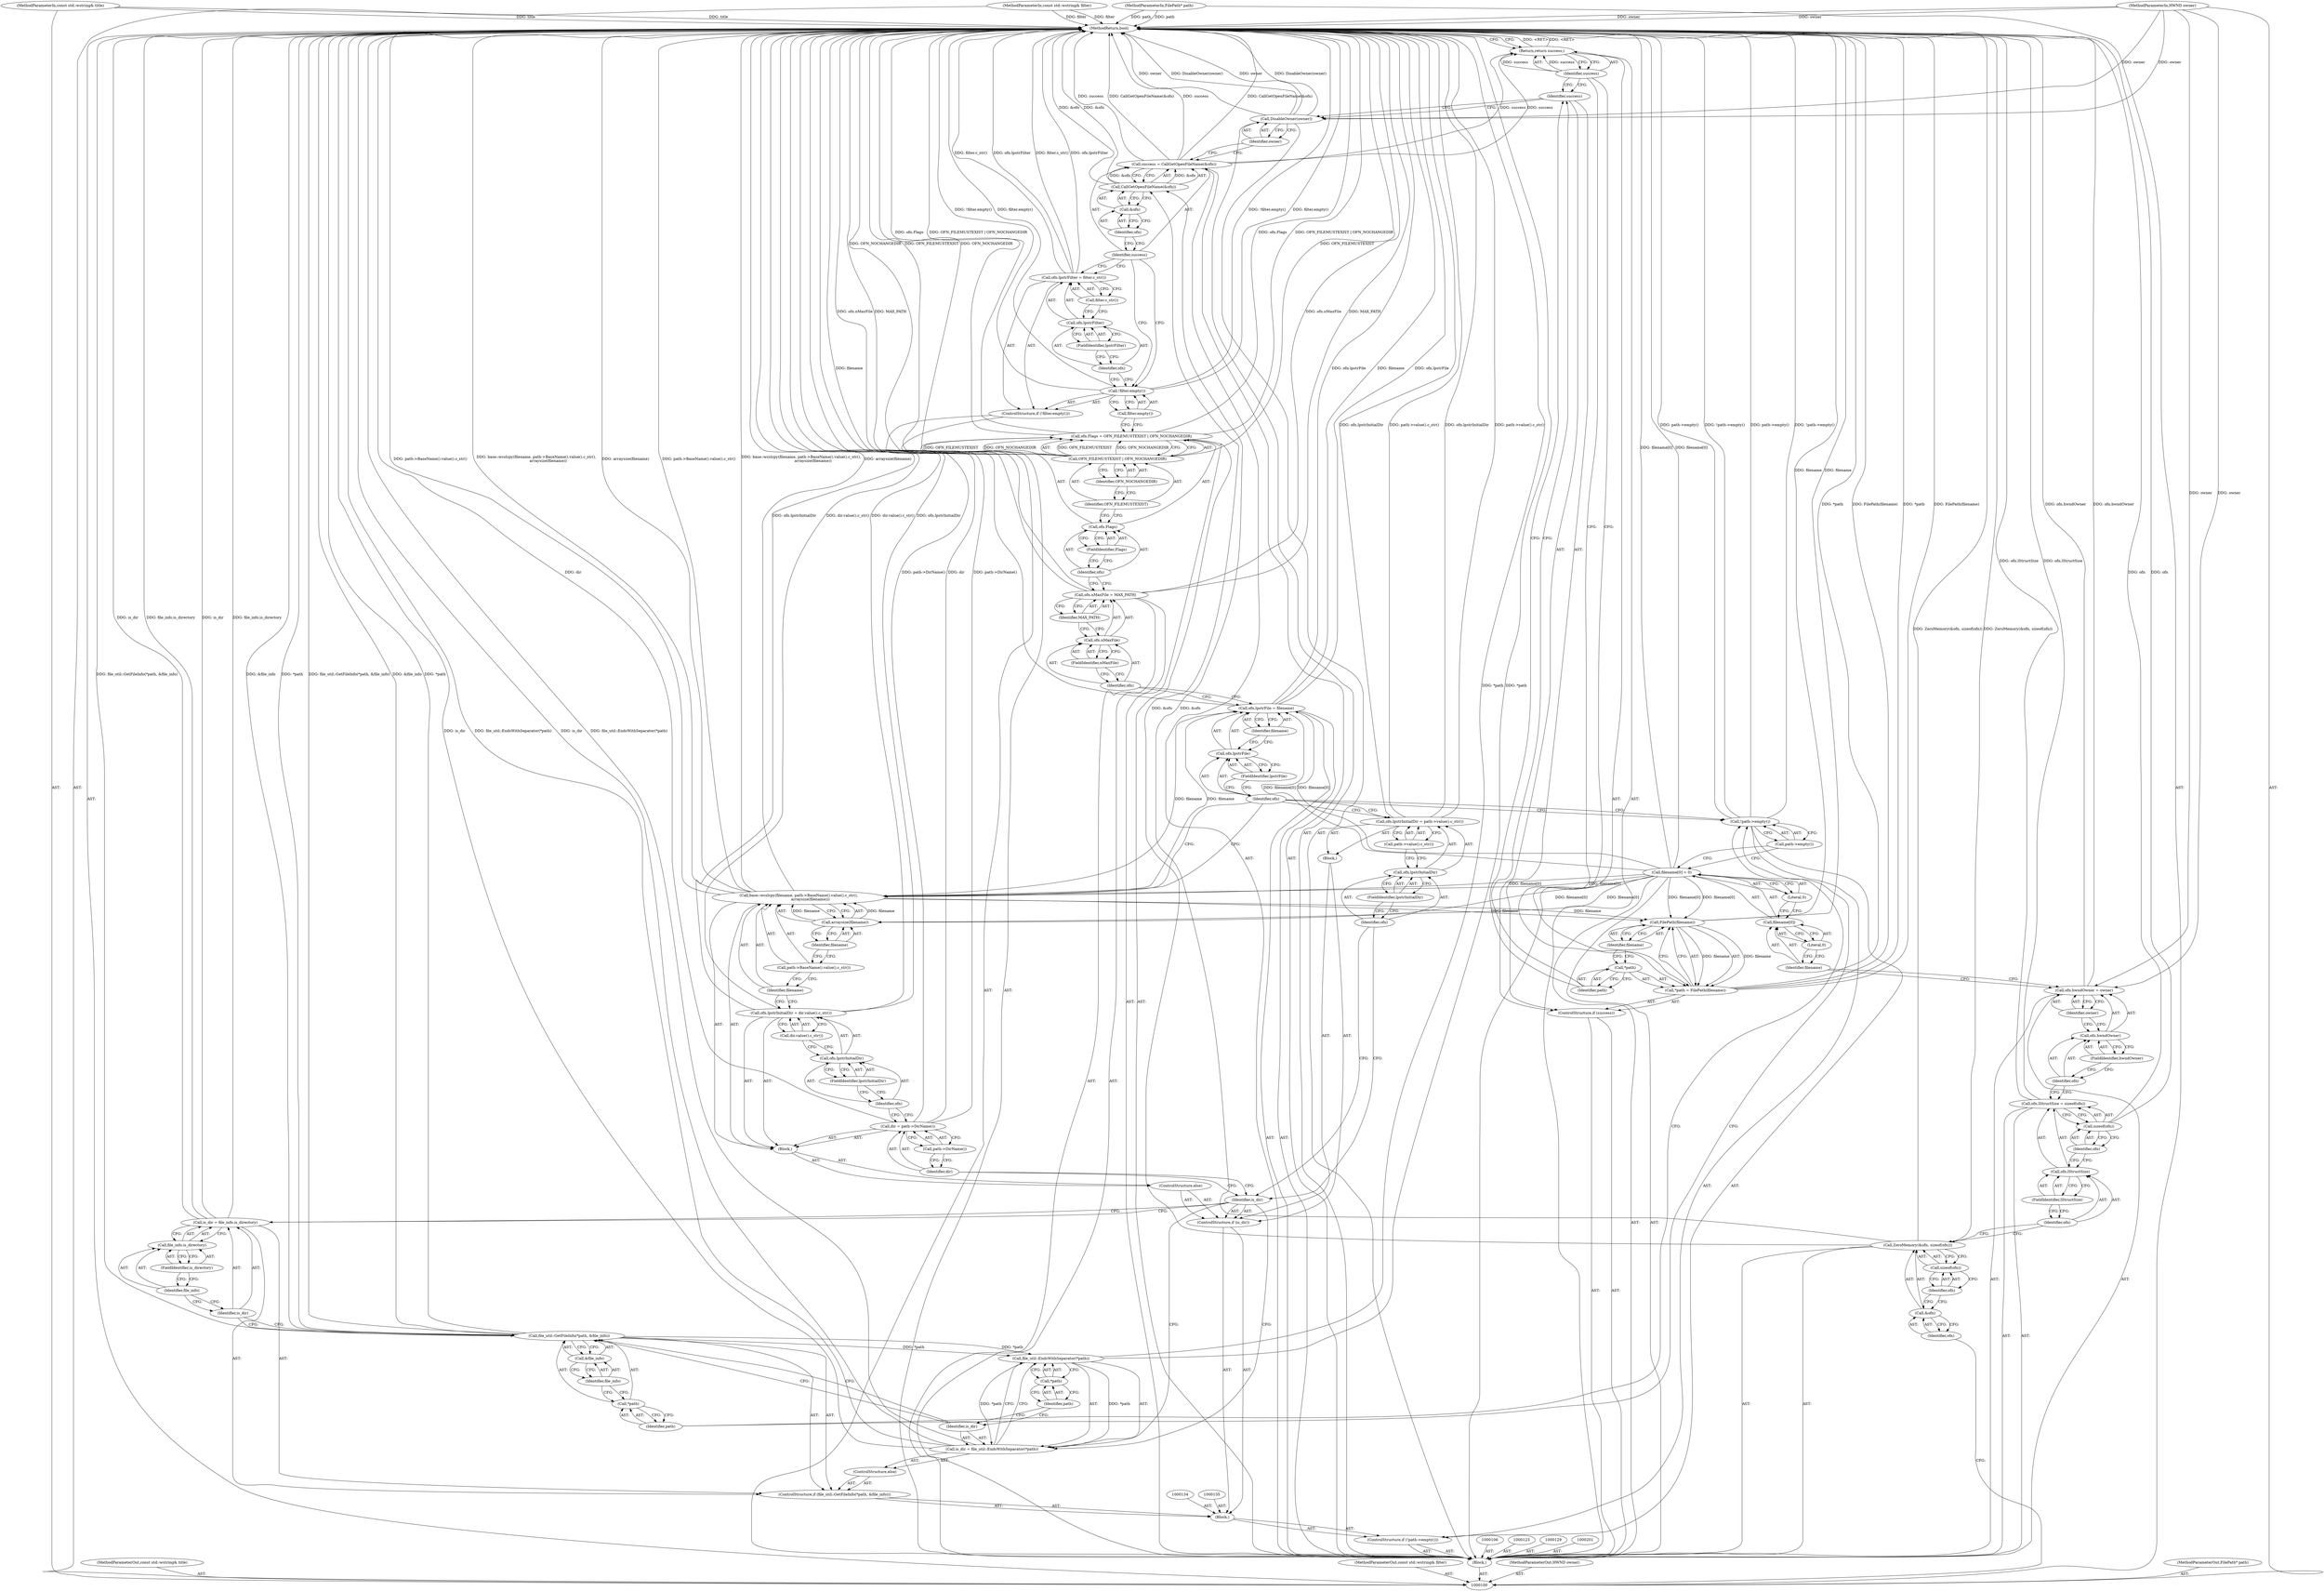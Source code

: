 digraph "0_Chrome_eb7971fdb0c3b76bacfb77c1ecc76459ef481f17" {
"1000218" [label="(MethodReturn,bool)"];
"1000127" [label="(Literal,0)"];
"1000128" [label="(Literal,0)"];
"1000124" [label="(Call,filename[0] = 0)"];
"1000125" [label="(Call,filename[0])"];
"1000126" [label="(Identifier,filename)"];
"1000130" [label="(ControlStructure,if (!path->empty()))"];
"1000131" [label="(Call,!path->empty())"];
"1000132" [label="(Call,path->empty())"];
"1000133" [label="(Block,)"];
"1000138" [label="(Call,*path)"];
"1000139" [label="(Identifier,path)"];
"1000140" [label="(Call,&file_info)"];
"1000141" [label="(Identifier,file_info)"];
"1000136" [label="(ControlStructure,if (file_util::GetFileInfo(*path, &file_info)))"];
"1000137" [label="(Call,file_util::GetFileInfo(*path, &file_info))"];
"1000144" [label="(Call,file_info.is_directory)"];
"1000145" [label="(Identifier,file_info)"];
"1000146" [label="(FieldIdentifier,is_directory)"];
"1000142" [label="(Call,is_dir = file_info.is_directory)"];
"1000143" [label="(Identifier,is_dir)"];
"1000147" [label="(ControlStructure,else)"];
"1000101" [label="(MethodParameterIn,const std::wstring& title)"];
"1000324" [label="(MethodParameterOut,const std::wstring& title)"];
"1000150" [label="(Call,file_util::EndsWithSeparator(*path))"];
"1000151" [label="(Call,*path)"];
"1000152" [label="(Identifier,path)"];
"1000148" [label="(Call,is_dir = file_util::EndsWithSeparator(*path))"];
"1000149" [label="(Identifier,is_dir)"];
"1000155" [label="(Block,)"];
"1000153" [label="(ControlStructure,if (is_dir))"];
"1000154" [label="(Identifier,is_dir)"];
"1000159" [label="(FieldIdentifier,lpstrInitialDir)"];
"1000160" [label="(Call,path->value().c_str())"];
"1000156" [label="(Call,ofn.lpstrInitialDir = path->value().c_str())"];
"1000157" [label="(Call,ofn.lpstrInitialDir)"];
"1000158" [label="(Identifier,ofn)"];
"1000162" [label="(Block,)"];
"1000161" [label="(ControlStructure,else)"];
"1000165" [label="(Call,path->DirName())"];
"1000163" [label="(Call,dir = path->DirName())"];
"1000164" [label="(Identifier,dir)"];
"1000169" [label="(FieldIdentifier,lpstrInitialDir)"];
"1000170" [label="(Call,dir.value().c_str())"];
"1000166" [label="(Call,ofn.lpstrInitialDir = dir.value().c_str())"];
"1000167" [label="(Call,ofn.lpstrInitialDir)"];
"1000168" [label="(Identifier,ofn)"];
"1000172" [label="(Identifier,filename)"];
"1000173" [label="(Call,path->BaseName().value().c_str())"];
"1000171" [label="(Call,base::wcslcpy(filename, path->BaseName().value().c_str(),\n                    arraysize(filename)))"];
"1000174" [label="(Call,arraysize(filename))"];
"1000175" [label="(Identifier,filename)"];
"1000102" [label="(MethodParameterIn,const std::wstring& filter)"];
"1000325" [label="(MethodParameterOut,const std::wstring& filter)"];
"1000180" [label="(Identifier,filename)"];
"1000176" [label="(Call,ofn.lpstrFile = filename)"];
"1000177" [label="(Call,ofn.lpstrFile)"];
"1000178" [label="(Identifier,ofn)"];
"1000179" [label="(FieldIdentifier,lpstrFile)"];
"1000185" [label="(Identifier,MAX_PATH)"];
"1000181" [label="(Call,ofn.nMaxFile = MAX_PATH)"];
"1000182" [label="(Call,ofn.nMaxFile)"];
"1000183" [label="(Identifier,ofn)"];
"1000184" [label="(FieldIdentifier,nMaxFile)"];
"1000190" [label="(Call,OFN_FILEMUSTEXIST | OFN_NOCHANGEDIR)"];
"1000191" [label="(Identifier,OFN_FILEMUSTEXIST)"];
"1000186" [label="(Call,ofn.Flags = OFN_FILEMUSTEXIST | OFN_NOCHANGEDIR)"];
"1000187" [label="(Call,ofn.Flags)"];
"1000188" [label="(Identifier,ofn)"];
"1000192" [label="(Identifier,OFN_NOCHANGEDIR)"];
"1000189" [label="(FieldIdentifier,Flags)"];
"1000193" [label="(ControlStructure,if (!filter.empty()))"];
"1000194" [label="(Call,!filter.empty())"];
"1000195" [label="(Call,filter.empty())"];
"1000200" [label="(Call,filter.c_str())"];
"1000196" [label="(Call,ofn.lpstrFilter = filter.c_str())"];
"1000197" [label="(Call,ofn.lpstrFilter)"];
"1000198" [label="(Identifier,ofn)"];
"1000199" [label="(FieldIdentifier,lpstrFilter)"];
"1000204" [label="(Call,CallGetOpenFileName(&ofn))"];
"1000205" [label="(Call,&ofn)"];
"1000206" [label="(Identifier,ofn)"];
"1000202" [label="(Call,success = CallGetOpenFileName(&ofn))"];
"1000203" [label="(Identifier,success)"];
"1000208" [label="(Identifier,owner)"];
"1000207" [label="(Call,DisableOwner(owner))"];
"1000103" [label="(MethodParameterIn,HWND owner)"];
"1000326" [label="(MethodParameterOut,HWND owner)"];
"1000209" [label="(ControlStructure,if (success))"];
"1000210" [label="(Identifier,success)"];
"1000214" [label="(Call,FilePath(filename))"];
"1000215" [label="(Identifier,filename)"];
"1000211" [label="(Call,*path = FilePath(filename))"];
"1000212" [label="(Call,*path)"];
"1000213" [label="(Identifier,path)"];
"1000216" [label="(Return,return success;)"];
"1000217" [label="(Identifier,success)"];
"1000105" [label="(Block,)"];
"1000104" [label="(MethodParameterIn,FilePath* path)"];
"1000327" [label="(MethodParameterOut,FilePath* path)"];
"1000108" [label="(Call,&ofn)"];
"1000109" [label="(Identifier,ofn)"];
"1000110" [label="(Call,sizeof(ofn))"];
"1000107" [label="(Call,ZeroMemory(&ofn, sizeof(ofn)))"];
"1000111" [label="(Identifier,ofn)"];
"1000112" [label="(Call,ofn.lStructSize = sizeof(ofn))"];
"1000113" [label="(Call,ofn.lStructSize)"];
"1000114" [label="(Identifier,ofn)"];
"1000116" [label="(Call,sizeof(ofn))"];
"1000117" [label="(Identifier,ofn)"];
"1000115" [label="(FieldIdentifier,lStructSize)"];
"1000122" [label="(Identifier,owner)"];
"1000118" [label="(Call,ofn.hwndOwner = owner)"];
"1000119" [label="(Call,ofn.hwndOwner)"];
"1000120" [label="(Identifier,ofn)"];
"1000121" [label="(FieldIdentifier,hwndOwner)"];
"1000218" -> "1000100"  [label="AST: "];
"1000218" -> "1000216"  [label="CFG: "];
"1000181" -> "1000218"  [label="DDG: MAX_PATH"];
"1000181" -> "1000218"  [label="DDG: ofn.nMaxFile"];
"1000186" -> "1000218"  [label="DDG: OFN_FILEMUSTEXIST | OFN_NOCHANGEDIR"];
"1000186" -> "1000218"  [label="DDG: ofn.Flags"];
"1000104" -> "1000218"  [label="DDG: path"];
"1000131" -> "1000218"  [label="DDG: path->empty()"];
"1000131" -> "1000218"  [label="DDG: !path->empty()"];
"1000207" -> "1000218"  [label="DDG: DisableOwner(owner)"];
"1000207" -> "1000218"  [label="DDG: owner"];
"1000211" -> "1000218"  [label="DDG: *path"];
"1000211" -> "1000218"  [label="DDG: FilePath(filename)"];
"1000196" -> "1000218"  [label="DDG: ofn.lpstrFilter"];
"1000196" -> "1000218"  [label="DDG: filter.c_str()"];
"1000116" -> "1000218"  [label="DDG: ofn"];
"1000163" -> "1000218"  [label="DDG: dir"];
"1000163" -> "1000218"  [label="DDG: path->DirName()"];
"1000124" -> "1000218"  [label="DDG: filename[0]"];
"1000194" -> "1000218"  [label="DDG: !filter.empty()"];
"1000194" -> "1000218"  [label="DDG: filter.empty()"];
"1000107" -> "1000218"  [label="DDG: ZeroMemory(&ofn, sizeof(ofn))"];
"1000150" -> "1000218"  [label="DDG: *path"];
"1000156" -> "1000218"  [label="DDG: ofn.lpstrInitialDir"];
"1000156" -> "1000218"  [label="DDG: path->value().c_str()"];
"1000137" -> "1000218"  [label="DDG: &file_info"];
"1000137" -> "1000218"  [label="DDG: *path"];
"1000137" -> "1000218"  [label="DDG: file_util::GetFileInfo(*path, &file_info)"];
"1000103" -> "1000218"  [label="DDG: owner"];
"1000142" -> "1000218"  [label="DDG: file_info.is_directory"];
"1000142" -> "1000218"  [label="DDG: is_dir"];
"1000166" -> "1000218"  [label="DDG: ofn.lpstrInitialDir"];
"1000166" -> "1000218"  [label="DDG: dir.value().c_str()"];
"1000190" -> "1000218"  [label="DDG: OFN_FILEMUSTEXIST"];
"1000190" -> "1000218"  [label="DDG: OFN_NOCHANGEDIR"];
"1000202" -> "1000218"  [label="DDG: success"];
"1000202" -> "1000218"  [label="DDG: CallGetOpenFileName(&ofn)"];
"1000176" -> "1000218"  [label="DDG: filename"];
"1000176" -> "1000218"  [label="DDG: ofn.lpstrFile"];
"1000148" -> "1000218"  [label="DDG: is_dir"];
"1000148" -> "1000218"  [label="DDG: file_util::EndsWithSeparator(*path)"];
"1000102" -> "1000218"  [label="DDG: filter"];
"1000112" -> "1000218"  [label="DDG: ofn.lStructSize"];
"1000101" -> "1000218"  [label="DDG: title"];
"1000171" -> "1000218"  [label="DDG: path->BaseName().value().c_str()"];
"1000171" -> "1000218"  [label="DDG: base::wcslcpy(filename, path->BaseName().value().c_str(),\n                    arraysize(filename))"];
"1000171" -> "1000218"  [label="DDG: arraysize(filename)"];
"1000214" -> "1000218"  [label="DDG: filename"];
"1000204" -> "1000218"  [label="DDG: &ofn"];
"1000118" -> "1000218"  [label="DDG: ofn.hwndOwner"];
"1000216" -> "1000218"  [label="DDG: <RET>"];
"1000127" -> "1000125"  [label="AST: "];
"1000127" -> "1000126"  [label="CFG: "];
"1000125" -> "1000127"  [label="CFG: "];
"1000128" -> "1000124"  [label="AST: "];
"1000128" -> "1000125"  [label="CFG: "];
"1000124" -> "1000128"  [label="CFG: "];
"1000124" -> "1000105"  [label="AST: "];
"1000124" -> "1000128"  [label="CFG: "];
"1000125" -> "1000124"  [label="AST: "];
"1000128" -> "1000124"  [label="AST: "];
"1000132" -> "1000124"  [label="CFG: "];
"1000124" -> "1000218"  [label="DDG: filename[0]"];
"1000124" -> "1000171"  [label="DDG: filename[0]"];
"1000124" -> "1000174"  [label="DDG: filename[0]"];
"1000124" -> "1000176"  [label="DDG: filename[0]"];
"1000124" -> "1000214"  [label="DDG: filename[0]"];
"1000125" -> "1000124"  [label="AST: "];
"1000125" -> "1000127"  [label="CFG: "];
"1000126" -> "1000125"  [label="AST: "];
"1000127" -> "1000125"  [label="AST: "];
"1000128" -> "1000125"  [label="CFG: "];
"1000126" -> "1000125"  [label="AST: "];
"1000126" -> "1000118"  [label="CFG: "];
"1000127" -> "1000126"  [label="CFG: "];
"1000130" -> "1000105"  [label="AST: "];
"1000131" -> "1000130"  [label="AST: "];
"1000133" -> "1000130"  [label="AST: "];
"1000131" -> "1000130"  [label="AST: "];
"1000131" -> "1000132"  [label="CFG: "];
"1000132" -> "1000131"  [label="AST: "];
"1000139" -> "1000131"  [label="CFG: "];
"1000178" -> "1000131"  [label="CFG: "];
"1000131" -> "1000218"  [label="DDG: path->empty()"];
"1000131" -> "1000218"  [label="DDG: !path->empty()"];
"1000132" -> "1000131"  [label="AST: "];
"1000132" -> "1000124"  [label="CFG: "];
"1000131" -> "1000132"  [label="CFG: "];
"1000133" -> "1000130"  [label="AST: "];
"1000134" -> "1000133"  [label="AST: "];
"1000135" -> "1000133"  [label="AST: "];
"1000136" -> "1000133"  [label="AST: "];
"1000153" -> "1000133"  [label="AST: "];
"1000138" -> "1000137"  [label="AST: "];
"1000138" -> "1000139"  [label="CFG: "];
"1000139" -> "1000138"  [label="AST: "];
"1000141" -> "1000138"  [label="CFG: "];
"1000139" -> "1000138"  [label="AST: "];
"1000139" -> "1000131"  [label="CFG: "];
"1000138" -> "1000139"  [label="CFG: "];
"1000140" -> "1000137"  [label="AST: "];
"1000140" -> "1000141"  [label="CFG: "];
"1000141" -> "1000140"  [label="AST: "];
"1000137" -> "1000140"  [label="CFG: "];
"1000141" -> "1000140"  [label="AST: "];
"1000141" -> "1000138"  [label="CFG: "];
"1000140" -> "1000141"  [label="CFG: "];
"1000136" -> "1000133"  [label="AST: "];
"1000137" -> "1000136"  [label="AST: "];
"1000142" -> "1000136"  [label="AST: "];
"1000147" -> "1000136"  [label="AST: "];
"1000137" -> "1000136"  [label="AST: "];
"1000137" -> "1000140"  [label="CFG: "];
"1000138" -> "1000137"  [label="AST: "];
"1000140" -> "1000137"  [label="AST: "];
"1000143" -> "1000137"  [label="CFG: "];
"1000149" -> "1000137"  [label="CFG: "];
"1000137" -> "1000218"  [label="DDG: &file_info"];
"1000137" -> "1000218"  [label="DDG: *path"];
"1000137" -> "1000218"  [label="DDG: file_util::GetFileInfo(*path, &file_info)"];
"1000137" -> "1000150"  [label="DDG: *path"];
"1000144" -> "1000142"  [label="AST: "];
"1000144" -> "1000146"  [label="CFG: "];
"1000145" -> "1000144"  [label="AST: "];
"1000146" -> "1000144"  [label="AST: "];
"1000142" -> "1000144"  [label="CFG: "];
"1000145" -> "1000144"  [label="AST: "];
"1000145" -> "1000143"  [label="CFG: "];
"1000146" -> "1000145"  [label="CFG: "];
"1000146" -> "1000144"  [label="AST: "];
"1000146" -> "1000145"  [label="CFG: "];
"1000144" -> "1000146"  [label="CFG: "];
"1000142" -> "1000136"  [label="AST: "];
"1000142" -> "1000144"  [label="CFG: "];
"1000143" -> "1000142"  [label="AST: "];
"1000144" -> "1000142"  [label="AST: "];
"1000154" -> "1000142"  [label="CFG: "];
"1000142" -> "1000218"  [label="DDG: file_info.is_directory"];
"1000142" -> "1000218"  [label="DDG: is_dir"];
"1000143" -> "1000142"  [label="AST: "];
"1000143" -> "1000137"  [label="CFG: "];
"1000145" -> "1000143"  [label="CFG: "];
"1000147" -> "1000136"  [label="AST: "];
"1000148" -> "1000147"  [label="AST: "];
"1000101" -> "1000100"  [label="AST: "];
"1000101" -> "1000218"  [label="DDG: title"];
"1000324" -> "1000100"  [label="AST: "];
"1000150" -> "1000148"  [label="AST: "];
"1000150" -> "1000151"  [label="CFG: "];
"1000151" -> "1000150"  [label="AST: "];
"1000148" -> "1000150"  [label="CFG: "];
"1000150" -> "1000218"  [label="DDG: *path"];
"1000150" -> "1000148"  [label="DDG: *path"];
"1000137" -> "1000150"  [label="DDG: *path"];
"1000151" -> "1000150"  [label="AST: "];
"1000151" -> "1000152"  [label="CFG: "];
"1000152" -> "1000151"  [label="AST: "];
"1000150" -> "1000151"  [label="CFG: "];
"1000152" -> "1000151"  [label="AST: "];
"1000152" -> "1000149"  [label="CFG: "];
"1000151" -> "1000152"  [label="CFG: "];
"1000148" -> "1000147"  [label="AST: "];
"1000148" -> "1000150"  [label="CFG: "];
"1000149" -> "1000148"  [label="AST: "];
"1000150" -> "1000148"  [label="AST: "];
"1000154" -> "1000148"  [label="CFG: "];
"1000148" -> "1000218"  [label="DDG: is_dir"];
"1000148" -> "1000218"  [label="DDG: file_util::EndsWithSeparator(*path)"];
"1000150" -> "1000148"  [label="DDG: *path"];
"1000149" -> "1000148"  [label="AST: "];
"1000149" -> "1000137"  [label="CFG: "];
"1000152" -> "1000149"  [label="CFG: "];
"1000155" -> "1000153"  [label="AST: "];
"1000156" -> "1000155"  [label="AST: "];
"1000153" -> "1000133"  [label="AST: "];
"1000154" -> "1000153"  [label="AST: "];
"1000155" -> "1000153"  [label="AST: "];
"1000161" -> "1000153"  [label="AST: "];
"1000154" -> "1000153"  [label="AST: "];
"1000154" -> "1000142"  [label="CFG: "];
"1000154" -> "1000148"  [label="CFG: "];
"1000158" -> "1000154"  [label="CFG: "];
"1000164" -> "1000154"  [label="CFG: "];
"1000159" -> "1000157"  [label="AST: "];
"1000159" -> "1000158"  [label="CFG: "];
"1000157" -> "1000159"  [label="CFG: "];
"1000160" -> "1000156"  [label="AST: "];
"1000160" -> "1000157"  [label="CFG: "];
"1000156" -> "1000160"  [label="CFG: "];
"1000156" -> "1000155"  [label="AST: "];
"1000156" -> "1000160"  [label="CFG: "];
"1000157" -> "1000156"  [label="AST: "];
"1000160" -> "1000156"  [label="AST: "];
"1000178" -> "1000156"  [label="CFG: "];
"1000156" -> "1000218"  [label="DDG: ofn.lpstrInitialDir"];
"1000156" -> "1000218"  [label="DDG: path->value().c_str()"];
"1000157" -> "1000156"  [label="AST: "];
"1000157" -> "1000159"  [label="CFG: "];
"1000158" -> "1000157"  [label="AST: "];
"1000159" -> "1000157"  [label="AST: "];
"1000160" -> "1000157"  [label="CFG: "];
"1000158" -> "1000157"  [label="AST: "];
"1000158" -> "1000154"  [label="CFG: "];
"1000159" -> "1000158"  [label="CFG: "];
"1000162" -> "1000161"  [label="AST: "];
"1000163" -> "1000162"  [label="AST: "];
"1000166" -> "1000162"  [label="AST: "];
"1000171" -> "1000162"  [label="AST: "];
"1000161" -> "1000153"  [label="AST: "];
"1000162" -> "1000161"  [label="AST: "];
"1000165" -> "1000163"  [label="AST: "];
"1000165" -> "1000164"  [label="CFG: "];
"1000163" -> "1000165"  [label="CFG: "];
"1000163" -> "1000162"  [label="AST: "];
"1000163" -> "1000165"  [label="CFG: "];
"1000164" -> "1000163"  [label="AST: "];
"1000165" -> "1000163"  [label="AST: "];
"1000168" -> "1000163"  [label="CFG: "];
"1000163" -> "1000218"  [label="DDG: dir"];
"1000163" -> "1000218"  [label="DDG: path->DirName()"];
"1000164" -> "1000163"  [label="AST: "];
"1000164" -> "1000154"  [label="CFG: "];
"1000165" -> "1000164"  [label="CFG: "];
"1000169" -> "1000167"  [label="AST: "];
"1000169" -> "1000168"  [label="CFG: "];
"1000167" -> "1000169"  [label="CFG: "];
"1000170" -> "1000166"  [label="AST: "];
"1000170" -> "1000167"  [label="CFG: "];
"1000166" -> "1000170"  [label="CFG: "];
"1000166" -> "1000162"  [label="AST: "];
"1000166" -> "1000170"  [label="CFG: "];
"1000167" -> "1000166"  [label="AST: "];
"1000170" -> "1000166"  [label="AST: "];
"1000172" -> "1000166"  [label="CFG: "];
"1000166" -> "1000218"  [label="DDG: ofn.lpstrInitialDir"];
"1000166" -> "1000218"  [label="DDG: dir.value().c_str()"];
"1000167" -> "1000166"  [label="AST: "];
"1000167" -> "1000169"  [label="CFG: "];
"1000168" -> "1000167"  [label="AST: "];
"1000169" -> "1000167"  [label="AST: "];
"1000170" -> "1000167"  [label="CFG: "];
"1000168" -> "1000167"  [label="AST: "];
"1000168" -> "1000163"  [label="CFG: "];
"1000169" -> "1000168"  [label="CFG: "];
"1000172" -> "1000171"  [label="AST: "];
"1000172" -> "1000166"  [label="CFG: "];
"1000173" -> "1000172"  [label="CFG: "];
"1000173" -> "1000171"  [label="AST: "];
"1000173" -> "1000172"  [label="CFG: "];
"1000175" -> "1000173"  [label="CFG: "];
"1000171" -> "1000162"  [label="AST: "];
"1000171" -> "1000174"  [label="CFG: "];
"1000172" -> "1000171"  [label="AST: "];
"1000173" -> "1000171"  [label="AST: "];
"1000174" -> "1000171"  [label="AST: "];
"1000178" -> "1000171"  [label="CFG: "];
"1000171" -> "1000218"  [label="DDG: path->BaseName().value().c_str()"];
"1000171" -> "1000218"  [label="DDG: base::wcslcpy(filename, path->BaseName().value().c_str(),\n                    arraysize(filename))"];
"1000171" -> "1000218"  [label="DDG: arraysize(filename)"];
"1000124" -> "1000171"  [label="DDG: filename[0]"];
"1000174" -> "1000171"  [label="DDG: filename"];
"1000171" -> "1000176"  [label="DDG: filename"];
"1000171" -> "1000214"  [label="DDG: filename"];
"1000174" -> "1000171"  [label="AST: "];
"1000174" -> "1000175"  [label="CFG: "];
"1000175" -> "1000174"  [label="AST: "];
"1000171" -> "1000174"  [label="CFG: "];
"1000174" -> "1000171"  [label="DDG: filename"];
"1000124" -> "1000174"  [label="DDG: filename[0]"];
"1000175" -> "1000174"  [label="AST: "];
"1000175" -> "1000173"  [label="CFG: "];
"1000174" -> "1000175"  [label="CFG: "];
"1000102" -> "1000100"  [label="AST: "];
"1000102" -> "1000218"  [label="DDG: filter"];
"1000325" -> "1000100"  [label="AST: "];
"1000180" -> "1000176"  [label="AST: "];
"1000180" -> "1000177"  [label="CFG: "];
"1000176" -> "1000180"  [label="CFG: "];
"1000176" -> "1000105"  [label="AST: "];
"1000176" -> "1000180"  [label="CFG: "];
"1000177" -> "1000176"  [label="AST: "];
"1000180" -> "1000176"  [label="AST: "];
"1000183" -> "1000176"  [label="CFG: "];
"1000176" -> "1000218"  [label="DDG: filename"];
"1000176" -> "1000218"  [label="DDG: ofn.lpstrFile"];
"1000171" -> "1000176"  [label="DDG: filename"];
"1000124" -> "1000176"  [label="DDG: filename[0]"];
"1000177" -> "1000176"  [label="AST: "];
"1000177" -> "1000179"  [label="CFG: "];
"1000178" -> "1000177"  [label="AST: "];
"1000179" -> "1000177"  [label="AST: "];
"1000180" -> "1000177"  [label="CFG: "];
"1000178" -> "1000177"  [label="AST: "];
"1000178" -> "1000156"  [label="CFG: "];
"1000178" -> "1000171"  [label="CFG: "];
"1000178" -> "1000131"  [label="CFG: "];
"1000179" -> "1000178"  [label="CFG: "];
"1000179" -> "1000177"  [label="AST: "];
"1000179" -> "1000178"  [label="CFG: "];
"1000177" -> "1000179"  [label="CFG: "];
"1000185" -> "1000181"  [label="AST: "];
"1000185" -> "1000182"  [label="CFG: "];
"1000181" -> "1000185"  [label="CFG: "];
"1000181" -> "1000105"  [label="AST: "];
"1000181" -> "1000185"  [label="CFG: "];
"1000182" -> "1000181"  [label="AST: "];
"1000185" -> "1000181"  [label="AST: "];
"1000188" -> "1000181"  [label="CFG: "];
"1000181" -> "1000218"  [label="DDG: MAX_PATH"];
"1000181" -> "1000218"  [label="DDG: ofn.nMaxFile"];
"1000182" -> "1000181"  [label="AST: "];
"1000182" -> "1000184"  [label="CFG: "];
"1000183" -> "1000182"  [label="AST: "];
"1000184" -> "1000182"  [label="AST: "];
"1000185" -> "1000182"  [label="CFG: "];
"1000183" -> "1000182"  [label="AST: "];
"1000183" -> "1000176"  [label="CFG: "];
"1000184" -> "1000183"  [label="CFG: "];
"1000184" -> "1000182"  [label="AST: "];
"1000184" -> "1000183"  [label="CFG: "];
"1000182" -> "1000184"  [label="CFG: "];
"1000190" -> "1000186"  [label="AST: "];
"1000190" -> "1000192"  [label="CFG: "];
"1000191" -> "1000190"  [label="AST: "];
"1000192" -> "1000190"  [label="AST: "];
"1000186" -> "1000190"  [label="CFG: "];
"1000190" -> "1000218"  [label="DDG: OFN_FILEMUSTEXIST"];
"1000190" -> "1000218"  [label="DDG: OFN_NOCHANGEDIR"];
"1000190" -> "1000186"  [label="DDG: OFN_FILEMUSTEXIST"];
"1000190" -> "1000186"  [label="DDG: OFN_NOCHANGEDIR"];
"1000191" -> "1000190"  [label="AST: "];
"1000191" -> "1000187"  [label="CFG: "];
"1000192" -> "1000191"  [label="CFG: "];
"1000186" -> "1000105"  [label="AST: "];
"1000186" -> "1000190"  [label="CFG: "];
"1000187" -> "1000186"  [label="AST: "];
"1000190" -> "1000186"  [label="AST: "];
"1000195" -> "1000186"  [label="CFG: "];
"1000186" -> "1000218"  [label="DDG: OFN_FILEMUSTEXIST | OFN_NOCHANGEDIR"];
"1000186" -> "1000218"  [label="DDG: ofn.Flags"];
"1000190" -> "1000186"  [label="DDG: OFN_FILEMUSTEXIST"];
"1000190" -> "1000186"  [label="DDG: OFN_NOCHANGEDIR"];
"1000187" -> "1000186"  [label="AST: "];
"1000187" -> "1000189"  [label="CFG: "];
"1000188" -> "1000187"  [label="AST: "];
"1000189" -> "1000187"  [label="AST: "];
"1000191" -> "1000187"  [label="CFG: "];
"1000188" -> "1000187"  [label="AST: "];
"1000188" -> "1000181"  [label="CFG: "];
"1000189" -> "1000188"  [label="CFG: "];
"1000192" -> "1000190"  [label="AST: "];
"1000192" -> "1000191"  [label="CFG: "];
"1000190" -> "1000192"  [label="CFG: "];
"1000189" -> "1000187"  [label="AST: "];
"1000189" -> "1000188"  [label="CFG: "];
"1000187" -> "1000189"  [label="CFG: "];
"1000193" -> "1000105"  [label="AST: "];
"1000194" -> "1000193"  [label="AST: "];
"1000196" -> "1000193"  [label="AST: "];
"1000194" -> "1000193"  [label="AST: "];
"1000194" -> "1000195"  [label="CFG: "];
"1000195" -> "1000194"  [label="AST: "];
"1000198" -> "1000194"  [label="CFG: "];
"1000203" -> "1000194"  [label="CFG: "];
"1000194" -> "1000218"  [label="DDG: !filter.empty()"];
"1000194" -> "1000218"  [label="DDG: filter.empty()"];
"1000195" -> "1000194"  [label="AST: "];
"1000195" -> "1000186"  [label="CFG: "];
"1000194" -> "1000195"  [label="CFG: "];
"1000200" -> "1000196"  [label="AST: "];
"1000200" -> "1000197"  [label="CFG: "];
"1000196" -> "1000200"  [label="CFG: "];
"1000196" -> "1000193"  [label="AST: "];
"1000196" -> "1000200"  [label="CFG: "];
"1000197" -> "1000196"  [label="AST: "];
"1000200" -> "1000196"  [label="AST: "];
"1000203" -> "1000196"  [label="CFG: "];
"1000196" -> "1000218"  [label="DDG: ofn.lpstrFilter"];
"1000196" -> "1000218"  [label="DDG: filter.c_str()"];
"1000197" -> "1000196"  [label="AST: "];
"1000197" -> "1000199"  [label="CFG: "];
"1000198" -> "1000197"  [label="AST: "];
"1000199" -> "1000197"  [label="AST: "];
"1000200" -> "1000197"  [label="CFG: "];
"1000198" -> "1000197"  [label="AST: "];
"1000198" -> "1000194"  [label="CFG: "];
"1000199" -> "1000198"  [label="CFG: "];
"1000199" -> "1000197"  [label="AST: "];
"1000199" -> "1000198"  [label="CFG: "];
"1000197" -> "1000199"  [label="CFG: "];
"1000204" -> "1000202"  [label="AST: "];
"1000204" -> "1000205"  [label="CFG: "];
"1000205" -> "1000204"  [label="AST: "];
"1000202" -> "1000204"  [label="CFG: "];
"1000204" -> "1000218"  [label="DDG: &ofn"];
"1000204" -> "1000202"  [label="DDG: &ofn"];
"1000107" -> "1000204"  [label="DDG: &ofn"];
"1000205" -> "1000204"  [label="AST: "];
"1000205" -> "1000206"  [label="CFG: "];
"1000206" -> "1000205"  [label="AST: "];
"1000204" -> "1000205"  [label="CFG: "];
"1000206" -> "1000205"  [label="AST: "];
"1000206" -> "1000203"  [label="CFG: "];
"1000205" -> "1000206"  [label="CFG: "];
"1000202" -> "1000105"  [label="AST: "];
"1000202" -> "1000204"  [label="CFG: "];
"1000203" -> "1000202"  [label="AST: "];
"1000204" -> "1000202"  [label="AST: "];
"1000208" -> "1000202"  [label="CFG: "];
"1000202" -> "1000218"  [label="DDG: success"];
"1000202" -> "1000218"  [label="DDG: CallGetOpenFileName(&ofn)"];
"1000204" -> "1000202"  [label="DDG: &ofn"];
"1000202" -> "1000216"  [label="DDG: success"];
"1000203" -> "1000202"  [label="AST: "];
"1000203" -> "1000196"  [label="CFG: "];
"1000203" -> "1000194"  [label="CFG: "];
"1000206" -> "1000203"  [label="CFG: "];
"1000208" -> "1000207"  [label="AST: "];
"1000208" -> "1000202"  [label="CFG: "];
"1000207" -> "1000208"  [label="CFG: "];
"1000207" -> "1000105"  [label="AST: "];
"1000207" -> "1000208"  [label="CFG: "];
"1000208" -> "1000207"  [label="AST: "];
"1000210" -> "1000207"  [label="CFG: "];
"1000207" -> "1000218"  [label="DDG: DisableOwner(owner)"];
"1000207" -> "1000218"  [label="DDG: owner"];
"1000103" -> "1000207"  [label="DDG: owner"];
"1000103" -> "1000100"  [label="AST: "];
"1000103" -> "1000218"  [label="DDG: owner"];
"1000103" -> "1000118"  [label="DDG: owner"];
"1000103" -> "1000207"  [label="DDG: owner"];
"1000326" -> "1000100"  [label="AST: "];
"1000209" -> "1000105"  [label="AST: "];
"1000210" -> "1000209"  [label="AST: "];
"1000211" -> "1000209"  [label="AST: "];
"1000210" -> "1000209"  [label="AST: "];
"1000210" -> "1000207"  [label="CFG: "];
"1000213" -> "1000210"  [label="CFG: "];
"1000217" -> "1000210"  [label="CFG: "];
"1000214" -> "1000211"  [label="AST: "];
"1000214" -> "1000215"  [label="CFG: "];
"1000215" -> "1000214"  [label="AST: "];
"1000211" -> "1000214"  [label="CFG: "];
"1000214" -> "1000218"  [label="DDG: filename"];
"1000214" -> "1000211"  [label="DDG: filename"];
"1000124" -> "1000214"  [label="DDG: filename[0]"];
"1000171" -> "1000214"  [label="DDG: filename"];
"1000215" -> "1000214"  [label="AST: "];
"1000215" -> "1000212"  [label="CFG: "];
"1000214" -> "1000215"  [label="CFG: "];
"1000211" -> "1000209"  [label="AST: "];
"1000211" -> "1000214"  [label="CFG: "];
"1000212" -> "1000211"  [label="AST: "];
"1000214" -> "1000211"  [label="AST: "];
"1000217" -> "1000211"  [label="CFG: "];
"1000211" -> "1000218"  [label="DDG: *path"];
"1000211" -> "1000218"  [label="DDG: FilePath(filename)"];
"1000214" -> "1000211"  [label="DDG: filename"];
"1000212" -> "1000211"  [label="AST: "];
"1000212" -> "1000213"  [label="CFG: "];
"1000213" -> "1000212"  [label="AST: "];
"1000215" -> "1000212"  [label="CFG: "];
"1000213" -> "1000212"  [label="AST: "];
"1000213" -> "1000210"  [label="CFG: "];
"1000212" -> "1000213"  [label="CFG: "];
"1000216" -> "1000105"  [label="AST: "];
"1000216" -> "1000217"  [label="CFG: "];
"1000217" -> "1000216"  [label="AST: "];
"1000218" -> "1000216"  [label="CFG: "];
"1000216" -> "1000218"  [label="DDG: <RET>"];
"1000217" -> "1000216"  [label="DDG: success"];
"1000202" -> "1000216"  [label="DDG: success"];
"1000217" -> "1000216"  [label="AST: "];
"1000217" -> "1000211"  [label="CFG: "];
"1000217" -> "1000210"  [label="CFG: "];
"1000216" -> "1000217"  [label="CFG: "];
"1000217" -> "1000216"  [label="DDG: success"];
"1000105" -> "1000100"  [label="AST: "];
"1000106" -> "1000105"  [label="AST: "];
"1000107" -> "1000105"  [label="AST: "];
"1000112" -> "1000105"  [label="AST: "];
"1000118" -> "1000105"  [label="AST: "];
"1000123" -> "1000105"  [label="AST: "];
"1000124" -> "1000105"  [label="AST: "];
"1000129" -> "1000105"  [label="AST: "];
"1000130" -> "1000105"  [label="AST: "];
"1000176" -> "1000105"  [label="AST: "];
"1000181" -> "1000105"  [label="AST: "];
"1000186" -> "1000105"  [label="AST: "];
"1000193" -> "1000105"  [label="AST: "];
"1000201" -> "1000105"  [label="AST: "];
"1000202" -> "1000105"  [label="AST: "];
"1000207" -> "1000105"  [label="AST: "];
"1000209" -> "1000105"  [label="AST: "];
"1000216" -> "1000105"  [label="AST: "];
"1000104" -> "1000100"  [label="AST: "];
"1000104" -> "1000218"  [label="DDG: path"];
"1000327" -> "1000100"  [label="AST: "];
"1000108" -> "1000107"  [label="AST: "];
"1000108" -> "1000109"  [label="CFG: "];
"1000109" -> "1000108"  [label="AST: "];
"1000111" -> "1000108"  [label="CFG: "];
"1000109" -> "1000108"  [label="AST: "];
"1000109" -> "1000100"  [label="CFG: "];
"1000108" -> "1000109"  [label="CFG: "];
"1000110" -> "1000107"  [label="AST: "];
"1000110" -> "1000111"  [label="CFG: "];
"1000111" -> "1000110"  [label="AST: "];
"1000107" -> "1000110"  [label="CFG: "];
"1000107" -> "1000105"  [label="AST: "];
"1000107" -> "1000110"  [label="CFG: "];
"1000108" -> "1000107"  [label="AST: "];
"1000110" -> "1000107"  [label="AST: "];
"1000114" -> "1000107"  [label="CFG: "];
"1000107" -> "1000218"  [label="DDG: ZeroMemory(&ofn, sizeof(ofn))"];
"1000107" -> "1000204"  [label="DDG: &ofn"];
"1000111" -> "1000110"  [label="AST: "];
"1000111" -> "1000108"  [label="CFG: "];
"1000110" -> "1000111"  [label="CFG: "];
"1000112" -> "1000105"  [label="AST: "];
"1000112" -> "1000116"  [label="CFG: "];
"1000113" -> "1000112"  [label="AST: "];
"1000116" -> "1000112"  [label="AST: "];
"1000120" -> "1000112"  [label="CFG: "];
"1000112" -> "1000218"  [label="DDG: ofn.lStructSize"];
"1000113" -> "1000112"  [label="AST: "];
"1000113" -> "1000115"  [label="CFG: "];
"1000114" -> "1000113"  [label="AST: "];
"1000115" -> "1000113"  [label="AST: "];
"1000117" -> "1000113"  [label="CFG: "];
"1000114" -> "1000113"  [label="AST: "];
"1000114" -> "1000107"  [label="CFG: "];
"1000115" -> "1000114"  [label="CFG: "];
"1000116" -> "1000112"  [label="AST: "];
"1000116" -> "1000117"  [label="CFG: "];
"1000117" -> "1000116"  [label="AST: "];
"1000112" -> "1000116"  [label="CFG: "];
"1000116" -> "1000218"  [label="DDG: ofn"];
"1000117" -> "1000116"  [label="AST: "];
"1000117" -> "1000113"  [label="CFG: "];
"1000116" -> "1000117"  [label="CFG: "];
"1000115" -> "1000113"  [label="AST: "];
"1000115" -> "1000114"  [label="CFG: "];
"1000113" -> "1000115"  [label="CFG: "];
"1000122" -> "1000118"  [label="AST: "];
"1000122" -> "1000119"  [label="CFG: "];
"1000118" -> "1000122"  [label="CFG: "];
"1000118" -> "1000105"  [label="AST: "];
"1000118" -> "1000122"  [label="CFG: "];
"1000119" -> "1000118"  [label="AST: "];
"1000122" -> "1000118"  [label="AST: "];
"1000126" -> "1000118"  [label="CFG: "];
"1000118" -> "1000218"  [label="DDG: ofn.hwndOwner"];
"1000103" -> "1000118"  [label="DDG: owner"];
"1000119" -> "1000118"  [label="AST: "];
"1000119" -> "1000121"  [label="CFG: "];
"1000120" -> "1000119"  [label="AST: "];
"1000121" -> "1000119"  [label="AST: "];
"1000122" -> "1000119"  [label="CFG: "];
"1000120" -> "1000119"  [label="AST: "];
"1000120" -> "1000112"  [label="CFG: "];
"1000121" -> "1000120"  [label="CFG: "];
"1000121" -> "1000119"  [label="AST: "];
"1000121" -> "1000120"  [label="CFG: "];
"1000119" -> "1000121"  [label="CFG: "];
}
